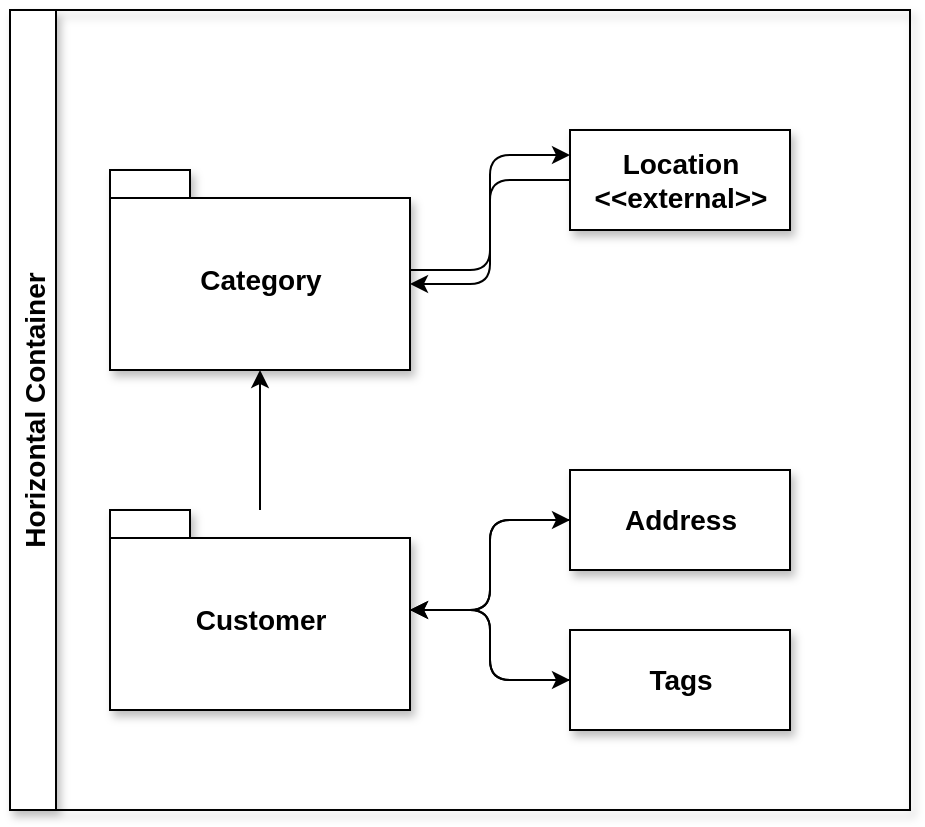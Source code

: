 <mxfile version="15.8.9" type="github">
  <diagram id="SGoo7594ejM6hdcbBLTq" name="manager">
    <mxGraphModel dx="1422" dy="762" grid="1" gridSize="10" guides="1" tooltips="1" connect="1" arrows="1" fold="1" page="1" pageScale="1" pageWidth="827" pageHeight="1169" math="0" shadow="0">
      <root>
        <mxCell id="0" />
        <mxCell id="1" parent="0" />
        <mxCell id="34lWCgS26-VL2Cyfg5P--5" style="edgeStyle=orthogonalEdgeStyle;rounded=1;orthogonalLoop=1;jettySize=auto;html=1;entryX=0;entryY=0.25;entryDx=0;entryDy=0;" edge="1" parent="1" source="34lWCgS26-VL2Cyfg5P--1" target="34lWCgS26-VL2Cyfg5P--4">
          <mxGeometry relative="1" as="geometry" />
        </mxCell>
        <mxCell id="34lWCgS26-VL2Cyfg5P--1" value="Category" style="shape=folder;fontStyle=1;spacingTop=10;tabWidth=40;tabHeight=14;tabPosition=left;html=1;shadow=1;fontSize=14;" vertex="1" parent="1">
          <mxGeometry x="310" y="120" width="150" height="100" as="geometry" />
        </mxCell>
        <mxCell id="34lWCgS26-VL2Cyfg5P--3" style="edgeStyle=orthogonalEdgeStyle;rounded=0;orthogonalLoop=1;jettySize=auto;html=1;" edge="1" parent="1" source="34lWCgS26-VL2Cyfg5P--2" target="34lWCgS26-VL2Cyfg5P--1">
          <mxGeometry relative="1" as="geometry" />
        </mxCell>
        <mxCell id="34lWCgS26-VL2Cyfg5P--8" style="edgeStyle=orthogonalEdgeStyle;rounded=1;orthogonalLoop=1;jettySize=auto;html=1;entryX=0;entryY=0.5;entryDx=0;entryDy=0;" edge="1" parent="1" source="34lWCgS26-VL2Cyfg5P--2" target="34lWCgS26-VL2Cyfg5P--6">
          <mxGeometry relative="1" as="geometry" />
        </mxCell>
        <mxCell id="34lWCgS26-VL2Cyfg5P--9" style="edgeStyle=orthogonalEdgeStyle;rounded=1;orthogonalLoop=1;jettySize=auto;html=1;" edge="1" parent="1" source="34lWCgS26-VL2Cyfg5P--2" target="34lWCgS26-VL2Cyfg5P--7">
          <mxGeometry relative="1" as="geometry" />
        </mxCell>
        <mxCell id="34lWCgS26-VL2Cyfg5P--2" value="Customer" style="shape=folder;fontStyle=1;spacingTop=10;tabWidth=40;tabHeight=14;tabPosition=left;html=1;" vertex="1" parent="1">
          <mxGeometry x="310" y="290" width="150" height="100" as="geometry" />
        </mxCell>
        <mxCell id="34lWCgS26-VL2Cyfg5P--13" style="edgeStyle=orthogonalEdgeStyle;rounded=1;orthogonalLoop=1;jettySize=auto;html=1;entryX=0;entryY=0;entryDx=150;entryDy=57;entryPerimeter=0;fontSize=14;" edge="1" parent="1" source="34lWCgS26-VL2Cyfg5P--4" target="34lWCgS26-VL2Cyfg5P--1">
          <mxGeometry relative="1" as="geometry" />
        </mxCell>
        <mxCell id="34lWCgS26-VL2Cyfg5P--6" value="Address" style="html=1;" vertex="1" parent="1">
          <mxGeometry x="540" y="270" width="110" height="50" as="geometry" />
        </mxCell>
        <mxCell id="34lWCgS26-VL2Cyfg5P--7" value="Tags" style="html=1;" vertex="1" parent="1">
          <mxGeometry x="540" y="350" width="110" height="50" as="geometry" />
        </mxCell>
        <mxCell id="34lWCgS26-VL2Cyfg5P--15" style="edgeStyle=orthogonalEdgeStyle;rounded=1;orthogonalLoop=1;jettySize=auto;html=1;fontSize=14;" edge="1" parent="1" source="34lWCgS26-VL2Cyfg5P--10" target="34lWCgS26-VL2Cyfg5P--12">
          <mxGeometry relative="1" as="geometry" />
        </mxCell>
        <mxCell id="34lWCgS26-VL2Cyfg5P--10" value="Tags" style="html=1;shadow=1;fontStyle=1;fontSize=14;" vertex="1" parent="1">
          <mxGeometry x="540" y="350" width="110" height="50" as="geometry" />
        </mxCell>
        <mxCell id="34lWCgS26-VL2Cyfg5P--14" style="edgeStyle=orthogonalEdgeStyle;rounded=1;orthogonalLoop=1;jettySize=auto;html=1;fontSize=14;" edge="1" parent="1" source="34lWCgS26-VL2Cyfg5P--11" target="34lWCgS26-VL2Cyfg5P--12">
          <mxGeometry relative="1" as="geometry" />
        </mxCell>
        <mxCell id="34lWCgS26-VL2Cyfg5P--11" value="Address" style="html=1;shadow=1;fontStyle=1;fontSize=14;" vertex="1" parent="1">
          <mxGeometry x="540" y="270" width="110" height="50" as="geometry" />
        </mxCell>
        <mxCell id="34lWCgS26-VL2Cyfg5P--12" value="Customer" style="shape=folder;fontStyle=1;spacingTop=10;tabWidth=40;tabHeight=14;tabPosition=left;html=1;shadow=1;fontSize=14;" vertex="1" parent="1">
          <mxGeometry x="310" y="290" width="150" height="100" as="geometry" />
        </mxCell>
        <mxCell id="34lWCgS26-VL2Cyfg5P--16" value="Horizontal Container" style="swimlane;horizontal=0;shadow=1;fontSize=14;" vertex="1" parent="1">
          <mxGeometry x="260" y="40" width="450" height="400" as="geometry" />
        </mxCell>
        <mxCell id="34lWCgS26-VL2Cyfg5P--4" value="Location&lt;br&gt;&amp;lt;&amp;lt;external&amp;gt;&amp;gt;" style="html=1;shadow=1;fontStyle=1;fontSize=14;" vertex="1" parent="34lWCgS26-VL2Cyfg5P--16">
          <mxGeometry x="280" y="60" width="110" height="50" as="geometry" />
        </mxCell>
      </root>
    </mxGraphModel>
  </diagram>
</mxfile>

